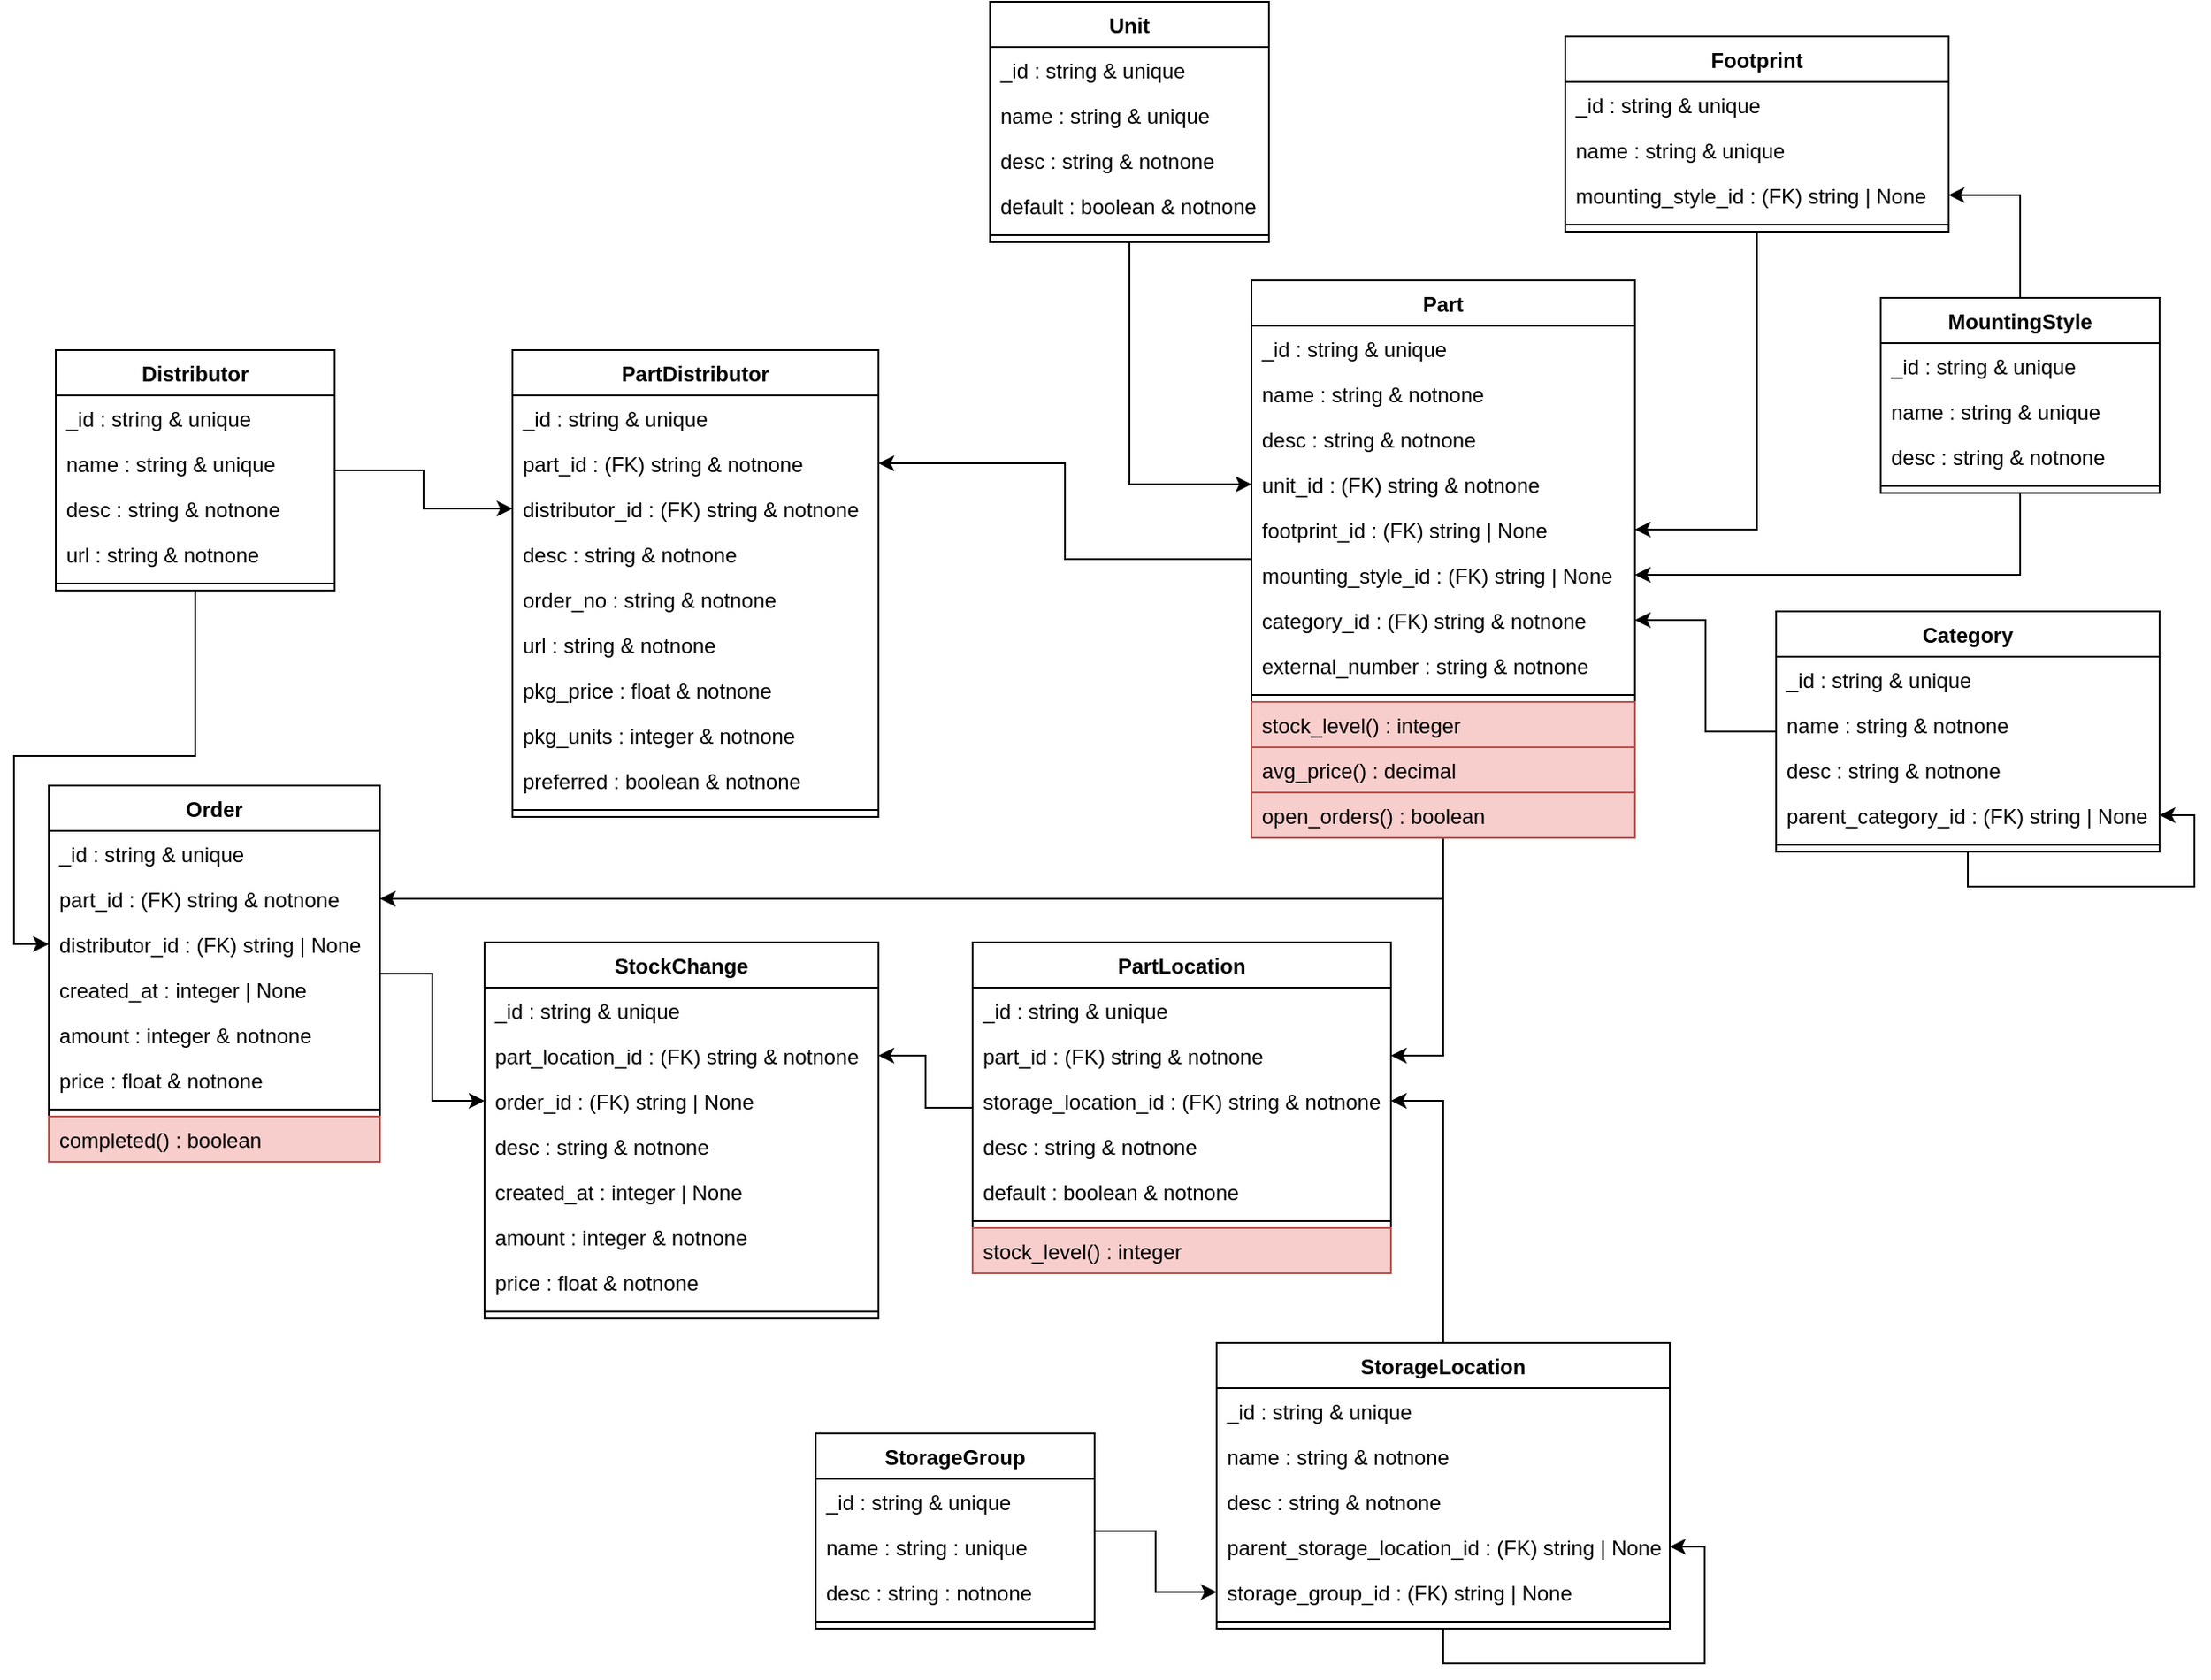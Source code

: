 <mxfile version="18.0.6" type="device"><diagram id="C5RBs43oDa-KdzZeNtuy" name="Page-1"><mxGraphModel dx="782" dy="1167" grid="1" gridSize="10" guides="1" tooltips="1" connect="1" arrows="1" fold="1" page="1" pageScale="1" pageWidth="827" pageHeight="1169" math="0" shadow="0"><root><mxCell id="WIyWlLk6GJQsqaUBKTNV-0"/><mxCell id="WIyWlLk6GJQsqaUBKTNV-1" parent="WIyWlLk6GJQsqaUBKTNV-0"/><mxCell id="fieOuZ1Hjvnu-ifnMHke-19" value="" style="edgeStyle=orthogonalEdgeStyle;rounded=0;orthogonalLoop=1;jettySize=auto;html=1;" parent="WIyWlLk6GJQsqaUBKTNV-1" source="fieOuZ1Hjvnu-ifnMHke-0" target="fieOuZ1Hjvnu-ifnMHke-12" edge="1"><mxGeometry relative="1" as="geometry"><mxPoint x="1230" y="186" as="targetPoint"/></mxGeometry></mxCell><mxCell id="cx6We09kWAZheLyucBef-14" style="edgeStyle=orthogonalEdgeStyle;rounded=0;orthogonalLoop=1;jettySize=auto;html=1;" parent="WIyWlLk6GJQsqaUBKTNV-1" source="fieOuZ1Hjvnu-ifnMHke-0" target="cx6We09kWAZheLyucBef-7" edge="1"><mxGeometry relative="1" as="geometry"/></mxCell><mxCell id="fieOuZ1Hjvnu-ifnMHke-0" value="MountingStyle" style="swimlane;fontStyle=1;align=center;verticalAlign=top;childLayout=stackLayout;horizontal=1;startSize=26;horizontalStack=0;resizeParent=1;resizeParentMax=0;resizeLast=0;collapsible=1;marginBottom=0;" parent="WIyWlLk6GJQsqaUBKTNV-1" vertex="1"><mxGeometry x="1301" y="260" width="160" height="112" as="geometry"/></mxCell><mxCell id="fieOuZ1Hjvnu-ifnMHke-1" value="_id : string &amp; unique" style="text;strokeColor=none;fillColor=none;align=left;verticalAlign=top;spacingLeft=4;spacingRight=4;overflow=hidden;rotatable=0;points=[[0,0.5],[1,0.5]];portConstraint=eastwest;" parent="fieOuZ1Hjvnu-ifnMHke-0" vertex="1"><mxGeometry y="26" width="160" height="26" as="geometry"/></mxCell><mxCell id="fieOuZ1Hjvnu-ifnMHke-4" value="name : string &amp; unique" style="text;strokeColor=none;fillColor=none;align=left;verticalAlign=top;spacingLeft=4;spacingRight=4;overflow=hidden;rotatable=0;points=[[0,0.5],[1,0.5]];portConstraint=eastwest;" parent="fieOuZ1Hjvnu-ifnMHke-0" vertex="1"><mxGeometry y="52" width="160" height="26" as="geometry"/></mxCell><mxCell id="fieOuZ1Hjvnu-ifnMHke-5" value="desc : string &amp; notnone" style="text;strokeColor=none;fillColor=none;align=left;verticalAlign=top;spacingLeft=4;spacingRight=4;overflow=hidden;rotatable=0;points=[[0,0.5],[1,0.5]];portConstraint=eastwest;" parent="fieOuZ1Hjvnu-ifnMHke-0" vertex="1"><mxGeometry y="78" width="160" height="26" as="geometry"/></mxCell><mxCell id="fieOuZ1Hjvnu-ifnMHke-2" value="" style="line;strokeWidth=1;fillColor=none;align=left;verticalAlign=middle;spacingTop=-1;spacingLeft=3;spacingRight=3;rotatable=0;labelPosition=right;points=[];portConstraint=eastwest;" parent="fieOuZ1Hjvnu-ifnMHke-0" vertex="1"><mxGeometry y="104" width="160" height="8" as="geometry"/></mxCell><mxCell id="cx6We09kWAZheLyucBef-13" style="edgeStyle=orthogonalEdgeStyle;rounded=0;orthogonalLoop=1;jettySize=auto;html=1;" parent="WIyWlLk6GJQsqaUBKTNV-1" source="fieOuZ1Hjvnu-ifnMHke-6" target="cx6We09kWAZheLyucBef-6" edge="1"><mxGeometry relative="1" as="geometry"><mxPoint x="1160" y="190" as="sourcePoint"/></mxGeometry></mxCell><mxCell id="fieOuZ1Hjvnu-ifnMHke-6" value="Footprint" style="swimlane;fontStyle=1;align=center;verticalAlign=top;childLayout=stackLayout;horizontal=1;startSize=26;horizontalStack=0;resizeParent=1;resizeParentMax=0;resizeLast=0;collapsible=1;marginBottom=0;" parent="WIyWlLk6GJQsqaUBKTNV-1" vertex="1"><mxGeometry x="1120" y="110" width="220" height="112" as="geometry"/></mxCell><mxCell id="fieOuZ1Hjvnu-ifnMHke-7" value="_id : string &amp; unique" style="text;strokeColor=none;fillColor=none;align=left;verticalAlign=top;spacingLeft=4;spacingRight=4;overflow=hidden;rotatable=0;points=[[0,0.5],[1,0.5]];portConstraint=eastwest;" parent="fieOuZ1Hjvnu-ifnMHke-6" vertex="1"><mxGeometry y="26" width="220" height="26" as="geometry"/></mxCell><mxCell id="fieOuZ1Hjvnu-ifnMHke-11" value="name : string &amp; unique" style="text;strokeColor=none;fillColor=none;align=left;verticalAlign=top;spacingLeft=4;spacingRight=4;overflow=hidden;rotatable=0;points=[[0,0.5],[1,0.5]];portConstraint=eastwest;" parent="fieOuZ1Hjvnu-ifnMHke-6" vertex="1"><mxGeometry y="52" width="220" height="26" as="geometry"/></mxCell><mxCell id="fieOuZ1Hjvnu-ifnMHke-12" value="mounting_style_id : (FK) string | None" style="text;strokeColor=none;fillColor=none;align=left;verticalAlign=top;spacingLeft=4;spacingRight=4;overflow=hidden;rotatable=0;points=[[0,0.5],[1,0.5]];portConstraint=eastwest;" parent="fieOuZ1Hjvnu-ifnMHke-6" vertex="1"><mxGeometry y="78" width="220" height="26" as="geometry"/></mxCell><mxCell id="fieOuZ1Hjvnu-ifnMHke-8" value="" style="line;strokeWidth=1;fillColor=none;align=left;verticalAlign=middle;spacingTop=-1;spacingLeft=3;spacingRight=3;rotatable=0;labelPosition=right;points=[];portConstraint=eastwest;" parent="fieOuZ1Hjvnu-ifnMHke-6" vertex="1"><mxGeometry y="104" width="220" height="8" as="geometry"/></mxCell><mxCell id="cx6We09kWAZheLyucBef-15" style="edgeStyle=orthogonalEdgeStyle;rounded=0;orthogonalLoop=1;jettySize=auto;html=1;" parent="WIyWlLk6GJQsqaUBKTNV-1" source="n6acj3HLX8EAkP7i3ro5-0" target="cx6We09kWAZheLyucBef-8" edge="1"><mxGeometry relative="1" as="geometry"><mxPoint x="1190" y="710" as="targetPoint"/></mxGeometry></mxCell><mxCell id="n6acj3HLX8EAkP7i3ro5-0" value="Category" style="swimlane;fontStyle=1;align=center;verticalAlign=top;childLayout=stackLayout;horizontal=1;startSize=26;horizontalStack=0;resizeParent=1;resizeParentMax=0;resizeLast=0;collapsible=1;marginBottom=0;" parent="WIyWlLk6GJQsqaUBKTNV-1" vertex="1"><mxGeometry x="1241" y="440" width="220" height="138" as="geometry"/></mxCell><mxCell id="n6acj3HLX8EAkP7i3ro5-1" value="_id : string &amp; unique" style="text;strokeColor=none;fillColor=none;align=left;verticalAlign=top;spacingLeft=4;spacingRight=4;overflow=hidden;rotatable=0;points=[[0,0.5],[1,0.5]];portConstraint=eastwest;" parent="n6acj3HLX8EAkP7i3ro5-0" vertex="1"><mxGeometry y="26" width="220" height="26" as="geometry"/></mxCell><mxCell id="n6acj3HLX8EAkP7i3ro5-4" value="name : string &amp; notnone" style="text;strokeColor=none;fillColor=none;align=left;verticalAlign=top;spacingLeft=4;spacingRight=4;overflow=hidden;rotatable=0;points=[[0,0.5],[1,0.5]];portConstraint=eastwest;" parent="n6acj3HLX8EAkP7i3ro5-0" vertex="1"><mxGeometry y="52" width="220" height="26" as="geometry"/></mxCell><mxCell id="n6acj3HLX8EAkP7i3ro5-5" value="desc : string &amp; notnone" style="text;strokeColor=none;fillColor=none;align=left;verticalAlign=top;spacingLeft=4;spacingRight=4;overflow=hidden;rotatable=0;points=[[0,0.5],[1,0.5]];portConstraint=eastwest;" parent="n6acj3HLX8EAkP7i3ro5-0" vertex="1"><mxGeometry y="78" width="220" height="26" as="geometry"/></mxCell><mxCell id="n6acj3HLX8EAkP7i3ro5-6" value="parent_category_id : (FK) string | None" style="text;strokeColor=none;fillColor=none;align=left;verticalAlign=top;spacingLeft=4;spacingRight=4;overflow=hidden;rotatable=0;points=[[0,0.5],[1,0.5]];portConstraint=eastwest;" parent="n6acj3HLX8EAkP7i3ro5-0" vertex="1"><mxGeometry y="104" width="220" height="26" as="geometry"/></mxCell><mxCell id="n6acj3HLX8EAkP7i3ro5-2" value="" style="line;strokeWidth=1;fillColor=none;align=left;verticalAlign=middle;spacingTop=-1;spacingLeft=3;spacingRight=3;rotatable=0;labelPosition=right;points=[];portConstraint=eastwest;" parent="n6acj3HLX8EAkP7i3ro5-0" vertex="1"><mxGeometry y="130" width="220" height="8" as="geometry"/></mxCell><mxCell id="n6acj3HLX8EAkP7i3ro5-7" style="edgeStyle=orthogonalEdgeStyle;rounded=0;orthogonalLoop=1;jettySize=auto;html=1;" parent="n6acj3HLX8EAkP7i3ro5-0" source="n6acj3HLX8EAkP7i3ro5-0" target="n6acj3HLX8EAkP7i3ro5-6" edge="1"><mxGeometry relative="1" as="geometry"/></mxCell><mxCell id="cx6We09kWAZheLyucBef-12" style="edgeStyle=orthogonalEdgeStyle;rounded=0;orthogonalLoop=1;jettySize=auto;html=1;" parent="WIyWlLk6GJQsqaUBKTNV-1" source="quR0RUCWNrhYLH0FBBgC-0" target="cx6We09kWAZheLyucBef-5" edge="1"><mxGeometry relative="1" as="geometry"/></mxCell><mxCell id="quR0RUCWNrhYLH0FBBgC-0" value="Unit" style="swimlane;fontStyle=1;align=center;verticalAlign=top;childLayout=stackLayout;horizontal=1;startSize=26;horizontalStack=0;resizeParent=1;resizeParentMax=0;resizeLast=0;collapsible=1;marginBottom=0;" parent="WIyWlLk6GJQsqaUBKTNV-1" vertex="1"><mxGeometry x="790" y="90" width="160" height="138" as="geometry"/></mxCell><mxCell id="quR0RUCWNrhYLH0FBBgC-1" value="_id : string &amp; unique" style="text;strokeColor=none;fillColor=none;align=left;verticalAlign=top;spacingLeft=4;spacingRight=4;overflow=hidden;rotatable=0;points=[[0,0.5],[1,0.5]];portConstraint=eastwest;" parent="quR0RUCWNrhYLH0FBBgC-0" vertex="1"><mxGeometry y="26" width="160" height="26" as="geometry"/></mxCell><mxCell id="quR0RUCWNrhYLH0FBBgC-4" value="name : string &amp; unique" style="text;strokeColor=none;fillColor=none;align=left;verticalAlign=top;spacingLeft=4;spacingRight=4;overflow=hidden;rotatable=0;points=[[0,0.5],[1,0.5]];portConstraint=eastwest;" parent="quR0RUCWNrhYLH0FBBgC-0" vertex="1"><mxGeometry y="52" width="160" height="26" as="geometry"/></mxCell><mxCell id="quR0RUCWNrhYLH0FBBgC-5" value="desc : string &amp; notnone" style="text;strokeColor=none;fillColor=none;align=left;verticalAlign=top;spacingLeft=4;spacingRight=4;overflow=hidden;rotatable=0;points=[[0,0.5],[1,0.5]];portConstraint=eastwest;" parent="quR0RUCWNrhYLH0FBBgC-0" vertex="1"><mxGeometry y="78" width="160" height="26" as="geometry"/></mxCell><mxCell id="quR0RUCWNrhYLH0FBBgC-6" value="default : boolean &amp; notnone" style="text;strokeColor=none;fillColor=none;align=left;verticalAlign=top;spacingLeft=4;spacingRight=4;overflow=hidden;rotatable=0;points=[[0,0.5],[1,0.5]];portConstraint=eastwest;" parent="quR0RUCWNrhYLH0FBBgC-0" vertex="1"><mxGeometry y="104" width="160" height="26" as="geometry"/></mxCell><mxCell id="quR0RUCWNrhYLH0FBBgC-2" value="" style="line;strokeWidth=1;fillColor=none;align=left;verticalAlign=middle;spacingTop=-1;spacingLeft=3;spacingRight=3;rotatable=0;labelPosition=right;points=[];portConstraint=eastwest;" parent="quR0RUCWNrhYLH0FBBgC-0" vertex="1"><mxGeometry y="130" width="160" height="8" as="geometry"/></mxCell><mxCell id="98f_hOmcCUHD79u9j--Q-17" value="" style="edgeStyle=orthogonalEdgeStyle;rounded=0;orthogonalLoop=1;jettySize=auto;html=1;" parent="WIyWlLk6GJQsqaUBKTNV-1" source="cx6We09kWAZheLyucBef-0" target="98f_hOmcCUHD79u9j--Q-7" edge="1"><mxGeometry relative="1" as="geometry"/></mxCell><mxCell id="d0TJE07YWbpqAG9XuO4Q-10" value="" style="edgeStyle=orthogonalEdgeStyle;rounded=0;orthogonalLoop=1;jettySize=auto;html=1;" parent="WIyWlLk6GJQsqaUBKTNV-1" source="cx6We09kWAZheLyucBef-0" target="d0TJE07YWbpqAG9XuO4Q-5" edge="1"><mxGeometry relative="1" as="geometry"/></mxCell><mxCell id="BTQB02f65C0l2OjVrBQR-10" value="" style="edgeStyle=orthogonalEdgeStyle;rounded=0;orthogonalLoop=1;jettySize=auto;html=1;" parent="WIyWlLk6GJQsqaUBKTNV-1" source="cx6We09kWAZheLyucBef-0" target="BTQB02f65C0l2OjVrBQR-4" edge="1"><mxGeometry x="0.067" y="20" relative="1" as="geometry"><mxPoint as="offset"/></mxGeometry></mxCell><mxCell id="cx6We09kWAZheLyucBef-0" value="Part" style="swimlane;fontStyle=1;align=center;verticalAlign=top;childLayout=stackLayout;horizontal=1;startSize=26;horizontalStack=0;resizeParent=1;resizeParentMax=0;resizeLast=0;collapsible=1;marginBottom=0;" parent="WIyWlLk6GJQsqaUBKTNV-1" vertex="1"><mxGeometry x="940" y="250" width="220" height="320" as="geometry"/></mxCell><mxCell id="98f_hOmcCUHD79u9j--Q-19" value="_id : string &amp; unique" style="text;strokeColor=none;fillColor=none;align=left;verticalAlign=top;spacingLeft=4;spacingRight=4;overflow=hidden;rotatable=0;points=[[0,0.5],[1,0.5]];portConstraint=eastwest;" parent="cx6We09kWAZheLyucBef-0" vertex="1"><mxGeometry y="26" width="220" height="26" as="geometry"/></mxCell><mxCell id="cx6We09kWAZheLyucBef-1" value="name : string &amp; notnone" style="text;strokeColor=none;fillColor=none;align=left;verticalAlign=top;spacingLeft=4;spacingRight=4;overflow=hidden;rotatable=0;points=[[0,0.5],[1,0.5]];portConstraint=eastwest;" parent="cx6We09kWAZheLyucBef-0" vertex="1"><mxGeometry y="52" width="220" height="26" as="geometry"/></mxCell><mxCell id="cx6We09kWAZheLyucBef-4" value="desc : string &amp; notnone" style="text;strokeColor=none;fillColor=none;align=left;verticalAlign=top;spacingLeft=4;spacingRight=4;overflow=hidden;rotatable=0;points=[[0,0.5],[1,0.5]];portConstraint=eastwest;" parent="cx6We09kWAZheLyucBef-0" vertex="1"><mxGeometry y="78" width="220" height="26" as="geometry"/></mxCell><mxCell id="cx6We09kWAZheLyucBef-5" value="unit_id : (FK) string &amp; notnone" style="text;strokeColor=none;fillColor=none;align=left;verticalAlign=top;spacingLeft=4;spacingRight=4;overflow=hidden;rotatable=0;points=[[0,0.5],[1,0.5]];portConstraint=eastwest;" parent="cx6We09kWAZheLyucBef-0" vertex="1"><mxGeometry y="104" width="220" height="26" as="geometry"/></mxCell><mxCell id="cx6We09kWAZheLyucBef-6" value="footprint_id : (FK) string | None" style="text;strokeColor=none;fillColor=none;align=left;verticalAlign=top;spacingLeft=4;spacingRight=4;overflow=hidden;rotatable=0;points=[[0,0.5],[1,0.5]];portConstraint=eastwest;" parent="cx6We09kWAZheLyucBef-0" vertex="1"><mxGeometry y="130" width="220" height="26" as="geometry"/></mxCell><mxCell id="cx6We09kWAZheLyucBef-7" value="mounting_style_id : (FK) string | None" style="text;strokeColor=none;fillColor=none;align=left;verticalAlign=top;spacingLeft=4;spacingRight=4;overflow=hidden;rotatable=0;points=[[0,0.5],[1,0.5]];portConstraint=eastwest;" parent="cx6We09kWAZheLyucBef-0" vertex="1"><mxGeometry y="156" width="220" height="26" as="geometry"/></mxCell><mxCell id="cx6We09kWAZheLyucBef-8" value="category_id : (FK) string &amp; notnone" style="text;strokeColor=none;fillColor=none;align=left;verticalAlign=top;spacingLeft=4;spacingRight=4;overflow=hidden;rotatable=0;points=[[0,0.5],[1,0.5]];portConstraint=eastwest;" parent="cx6We09kWAZheLyucBef-0" vertex="1"><mxGeometry y="182" width="220" height="26" as="geometry"/></mxCell><mxCell id="cx6We09kWAZheLyucBef-17" value="external_number : string &amp; notnone" style="text;strokeColor=none;fillColor=none;align=left;verticalAlign=top;spacingLeft=4;spacingRight=4;overflow=hidden;rotatable=0;points=[[0,0.5],[1,0.5]];portConstraint=eastwest;" parent="cx6We09kWAZheLyucBef-0" vertex="1"><mxGeometry y="208" width="220" height="26" as="geometry"/></mxCell><mxCell id="cx6We09kWAZheLyucBef-2" value="" style="line;strokeWidth=1;fillColor=none;align=left;verticalAlign=middle;spacingTop=-1;spacingLeft=3;spacingRight=3;rotatable=0;labelPosition=right;points=[];portConstraint=eastwest;" parent="cx6We09kWAZheLyucBef-0" vertex="1"><mxGeometry y="234" width="220" height="8" as="geometry"/></mxCell><mxCell id="cx6We09kWAZheLyucBef-18" value="stock_level() : integer" style="text;strokeColor=#b85450;fillColor=#f8cecc;align=left;verticalAlign=top;spacingLeft=4;spacingRight=4;overflow=hidden;rotatable=0;points=[[0,0.5],[1,0.5]];portConstraint=eastwest;" parent="cx6We09kWAZheLyucBef-0" vertex="1"><mxGeometry y="242" width="220" height="26" as="geometry"/></mxCell><mxCell id="cx6We09kWAZheLyucBef-19" value="avg_price() : decimal" style="text;strokeColor=#b85450;fillColor=#f8cecc;align=left;verticalAlign=top;spacingLeft=4;spacingRight=4;overflow=hidden;rotatable=0;points=[[0,0.5],[1,0.5]];portConstraint=eastwest;" parent="cx6We09kWAZheLyucBef-0" vertex="1"><mxGeometry y="268" width="220" height="26" as="geometry"/></mxCell><mxCell id="cx6We09kWAZheLyucBef-9" value="open_orders() : boolean" style="text;strokeColor=#b85450;fillColor=#f8cecc;align=left;verticalAlign=top;spacingLeft=4;spacingRight=4;overflow=hidden;rotatable=0;points=[[0,0.5],[1,0.5]];portConstraint=eastwest;" parent="cx6We09kWAZheLyucBef-0" vertex="1"><mxGeometry y="294" width="220" height="26" as="geometry"/></mxCell><mxCell id="98f_hOmcCUHD79u9j--Q-16" style="edgeStyle=orthogonalEdgeStyle;rounded=0;orthogonalLoop=1;jettySize=auto;html=1;" parent="WIyWlLk6GJQsqaUBKTNV-1" source="98f_hOmcCUHD79u9j--Q-0" target="98f_hOmcCUHD79u9j--Q-10" edge="1"><mxGeometry relative="1" as="geometry"/></mxCell><mxCell id="d0TJE07YWbpqAG9XuO4Q-9" value="" style="edgeStyle=orthogonalEdgeStyle;rounded=0;orthogonalLoop=1;jettySize=auto;html=1;" parent="WIyWlLk6GJQsqaUBKTNV-1" source="98f_hOmcCUHD79u9j--Q-0" target="d0TJE07YWbpqAG9XuO4Q-4" edge="1"><mxGeometry relative="1" as="geometry"/></mxCell><mxCell id="98f_hOmcCUHD79u9j--Q-0" value="Distributor" style="swimlane;fontStyle=1;align=center;verticalAlign=top;childLayout=stackLayout;horizontal=1;startSize=26;horizontalStack=0;resizeParent=1;resizeParentMax=0;resizeLast=0;collapsible=1;marginBottom=0;" parent="WIyWlLk6GJQsqaUBKTNV-1" vertex="1"><mxGeometry x="254" y="290" width="160" height="138" as="geometry"/></mxCell><mxCell id="98f_hOmcCUHD79u9j--Q-20" value="_id : string &amp; unique" style="text;strokeColor=none;fillColor=none;align=left;verticalAlign=top;spacingLeft=4;spacingRight=4;overflow=hidden;rotatable=0;points=[[0,0.5],[1,0.5]];portConstraint=eastwest;" parent="98f_hOmcCUHD79u9j--Q-0" vertex="1"><mxGeometry y="26" width="160" height="26" as="geometry"/></mxCell><mxCell id="98f_hOmcCUHD79u9j--Q-1" value="name : string &amp; unique" style="text;strokeColor=none;fillColor=none;align=left;verticalAlign=top;spacingLeft=4;spacingRight=4;overflow=hidden;rotatable=0;points=[[0,0.5],[1,0.5]];portConstraint=eastwest;" parent="98f_hOmcCUHD79u9j--Q-0" vertex="1"><mxGeometry y="52" width="160" height="26" as="geometry"/></mxCell><mxCell id="98f_hOmcCUHD79u9j--Q-4" value="desc : string &amp; notnone" style="text;strokeColor=none;fillColor=none;align=left;verticalAlign=top;spacingLeft=4;spacingRight=4;overflow=hidden;rotatable=0;points=[[0,0.5],[1,0.5]];portConstraint=eastwest;" parent="98f_hOmcCUHD79u9j--Q-0" vertex="1"><mxGeometry y="78" width="160" height="26" as="geometry"/></mxCell><mxCell id="98f_hOmcCUHD79u9j--Q-5" value="url : string &amp; notnone" style="text;strokeColor=none;fillColor=none;align=left;verticalAlign=top;spacingLeft=4;spacingRight=4;overflow=hidden;rotatable=0;points=[[0,0.5],[1,0.5]];portConstraint=eastwest;" parent="98f_hOmcCUHD79u9j--Q-0" vertex="1"><mxGeometry y="104" width="160" height="26" as="geometry"/></mxCell><mxCell id="98f_hOmcCUHD79u9j--Q-2" value="" style="line;strokeWidth=1;fillColor=none;align=left;verticalAlign=middle;spacingTop=-1;spacingLeft=3;spacingRight=3;rotatable=0;labelPosition=right;points=[];portConstraint=eastwest;" parent="98f_hOmcCUHD79u9j--Q-0" vertex="1"><mxGeometry y="130" width="160" height="8" as="geometry"/></mxCell><mxCell id="98f_hOmcCUHD79u9j--Q-6" value="PartDistributor" style="swimlane;fontStyle=1;align=center;verticalAlign=top;childLayout=stackLayout;horizontal=1;startSize=26;horizontalStack=0;resizeParent=1;resizeParentMax=0;resizeLast=0;collapsible=1;marginBottom=0;" parent="WIyWlLk6GJQsqaUBKTNV-1" vertex="1"><mxGeometry x="516" y="290" width="210" height="268" as="geometry"/></mxCell><mxCell id="98f_hOmcCUHD79u9j--Q-18" value="_id : string &amp; unique" style="text;strokeColor=none;fillColor=none;align=left;verticalAlign=top;spacingLeft=4;spacingRight=4;overflow=hidden;rotatable=0;points=[[0,0.5],[1,0.5]];portConstraint=eastwest;" parent="98f_hOmcCUHD79u9j--Q-6" vertex="1"><mxGeometry y="26" width="210" height="26" as="geometry"/></mxCell><mxCell id="98f_hOmcCUHD79u9j--Q-7" value="part_id : (FK) string &amp; notnone" style="text;strokeColor=none;fillColor=none;align=left;verticalAlign=top;spacingLeft=4;spacingRight=4;overflow=hidden;rotatable=0;points=[[0,0.5],[1,0.5]];portConstraint=eastwest;" parent="98f_hOmcCUHD79u9j--Q-6" vertex="1"><mxGeometry y="52" width="210" height="26" as="geometry"/></mxCell><mxCell id="98f_hOmcCUHD79u9j--Q-10" value="distributor_id : (FK) string &amp; notnone" style="text;strokeColor=none;fillColor=none;align=left;verticalAlign=top;spacingLeft=4;spacingRight=4;overflow=hidden;rotatable=0;points=[[0,0.5],[1,0.5]];portConstraint=eastwest;" parent="98f_hOmcCUHD79u9j--Q-6" vertex="1"><mxGeometry y="78" width="210" height="26" as="geometry"/></mxCell><mxCell id="98f_hOmcCUHD79u9j--Q-11" value="desc : string &amp; notnone" style="text;strokeColor=none;fillColor=none;align=left;verticalAlign=top;spacingLeft=4;spacingRight=4;overflow=hidden;rotatable=0;points=[[0,0.5],[1,0.5]];portConstraint=eastwest;" parent="98f_hOmcCUHD79u9j--Q-6" vertex="1"><mxGeometry y="104" width="210" height="26" as="geometry"/></mxCell><mxCell id="98f_hOmcCUHD79u9j--Q-21" value="order_no : string &amp; notnone" style="text;strokeColor=none;fillColor=none;align=left;verticalAlign=top;spacingLeft=4;spacingRight=4;overflow=hidden;rotatable=0;points=[[0,0.5],[1,0.5]];portConstraint=eastwest;" parent="98f_hOmcCUHD79u9j--Q-6" vertex="1"><mxGeometry y="130" width="210" height="26" as="geometry"/></mxCell><mxCell id="98f_hOmcCUHD79u9j--Q-12" value="url : string &amp; notnone" style="text;strokeColor=none;fillColor=none;align=left;verticalAlign=top;spacingLeft=4;spacingRight=4;overflow=hidden;rotatable=0;points=[[0,0.5],[1,0.5]];portConstraint=eastwest;" parent="98f_hOmcCUHD79u9j--Q-6" vertex="1"><mxGeometry y="156" width="210" height="26" as="geometry"/></mxCell><mxCell id="98f_hOmcCUHD79u9j--Q-13" value="pkg_price : float &amp; notnone" style="text;strokeColor=none;fillColor=none;align=left;verticalAlign=top;spacingLeft=4;spacingRight=4;overflow=hidden;rotatable=0;points=[[0,0.5],[1,0.5]];portConstraint=eastwest;" parent="98f_hOmcCUHD79u9j--Q-6" vertex="1"><mxGeometry y="182" width="210" height="26" as="geometry"/></mxCell><mxCell id="98f_hOmcCUHD79u9j--Q-14" value="pkg_units : integer &amp; notnone" style="text;strokeColor=none;fillColor=none;align=left;verticalAlign=top;spacingLeft=4;spacingRight=4;overflow=hidden;rotatable=0;points=[[0,0.5],[1,0.5]];portConstraint=eastwest;" parent="98f_hOmcCUHD79u9j--Q-6" vertex="1"><mxGeometry y="208" width="210" height="26" as="geometry"/></mxCell><mxCell id="98f_hOmcCUHD79u9j--Q-15" value="preferred : boolean &amp; notnone" style="text;strokeColor=none;fillColor=none;align=left;verticalAlign=top;spacingLeft=4;spacingRight=4;overflow=hidden;rotatable=0;points=[[0,0.5],[1,0.5]];portConstraint=eastwest;" parent="98f_hOmcCUHD79u9j--Q-6" vertex="1"><mxGeometry y="234" width="210" height="26" as="geometry"/></mxCell><mxCell id="98f_hOmcCUHD79u9j--Q-8" value="" style="line;strokeWidth=1;fillColor=none;align=left;verticalAlign=middle;spacingTop=-1;spacingLeft=3;spacingRight=3;rotatable=0;labelPosition=right;points=[];portConstraint=eastwest;" parent="98f_hOmcCUHD79u9j--Q-6" vertex="1"><mxGeometry y="260" width="210" height="8" as="geometry"/></mxCell><mxCell id="hC7RkX7ZNGoqT86NBRkz-14" style="edgeStyle=orthogonalEdgeStyle;rounded=0;orthogonalLoop=1;jettySize=auto;html=1;" parent="WIyWlLk6GJQsqaUBKTNV-1" source="hC7RkX7ZNGoqT86NBRkz-0" target="hC7RkX7ZNGoqT86NBRkz-13" edge="1"><mxGeometry relative="1" as="geometry"/></mxCell><mxCell id="hC7RkX7ZNGoqT86NBRkz-0" value="StorageGroup" style="swimlane;fontStyle=1;align=center;verticalAlign=top;childLayout=stackLayout;horizontal=1;startSize=26;horizontalStack=0;resizeParent=1;resizeParentMax=0;resizeLast=0;collapsible=1;marginBottom=0;" parent="WIyWlLk6GJQsqaUBKTNV-1" vertex="1"><mxGeometry x="690" y="912" width="160" height="112" as="geometry"/></mxCell><mxCell id="hC7RkX7ZNGoqT86NBRkz-1" value="_id : string &amp; unique" style="text;strokeColor=none;fillColor=none;align=left;verticalAlign=top;spacingLeft=4;spacingRight=4;overflow=hidden;rotatable=0;points=[[0,0.5],[1,0.5]];portConstraint=eastwest;" parent="hC7RkX7ZNGoqT86NBRkz-0" vertex="1"><mxGeometry y="26" width="160" height="26" as="geometry"/></mxCell><mxCell id="hC7RkX7ZNGoqT86NBRkz-4" value="name : string : unique" style="text;strokeColor=none;fillColor=none;align=left;verticalAlign=top;spacingLeft=4;spacingRight=4;overflow=hidden;rotatable=0;points=[[0,0.5],[1,0.5]];portConstraint=eastwest;" parent="hC7RkX7ZNGoqT86NBRkz-0" vertex="1"><mxGeometry y="52" width="160" height="26" as="geometry"/></mxCell><mxCell id="hC7RkX7ZNGoqT86NBRkz-5" value="desc : string : notnone" style="text;strokeColor=none;fillColor=none;align=left;verticalAlign=top;spacingLeft=4;spacingRight=4;overflow=hidden;rotatable=0;points=[[0,0.5],[1,0.5]];portConstraint=eastwest;" parent="hC7RkX7ZNGoqT86NBRkz-0" vertex="1"><mxGeometry y="78" width="160" height="26" as="geometry"/></mxCell><mxCell id="hC7RkX7ZNGoqT86NBRkz-2" value="" style="line;strokeWidth=1;fillColor=none;align=left;verticalAlign=middle;spacingTop=-1;spacingLeft=3;spacingRight=3;rotatable=0;labelPosition=right;points=[];portConstraint=eastwest;" parent="hC7RkX7ZNGoqT86NBRkz-0" vertex="1"><mxGeometry y="104" width="160" height="8" as="geometry"/></mxCell><mxCell id="BTQB02f65C0l2OjVrBQR-9" value="" style="edgeStyle=orthogonalEdgeStyle;rounded=0;orthogonalLoop=1;jettySize=auto;html=1;" parent="WIyWlLk6GJQsqaUBKTNV-1" source="hC7RkX7ZNGoqT86NBRkz-6" target="BTQB02f65C0l2OjVrBQR-5" edge="1"><mxGeometry relative="1" as="geometry"/></mxCell><mxCell id="hC7RkX7ZNGoqT86NBRkz-6" value="StorageLocation" style="swimlane;fontStyle=1;align=center;verticalAlign=top;childLayout=stackLayout;horizontal=1;startSize=26;horizontalStack=0;resizeParent=1;resizeParentMax=0;resizeLast=0;collapsible=1;marginBottom=0;" parent="WIyWlLk6GJQsqaUBKTNV-1" vertex="1"><mxGeometry x="920" y="860" width="260" height="164" as="geometry"/></mxCell><mxCell id="hC7RkX7ZNGoqT86NBRkz-7" value="_id : string &amp; unique" style="text;strokeColor=none;fillColor=none;align=left;verticalAlign=top;spacingLeft=4;spacingRight=4;overflow=hidden;rotatable=0;points=[[0,0.5],[1,0.5]];portConstraint=eastwest;" parent="hC7RkX7ZNGoqT86NBRkz-6" vertex="1"><mxGeometry y="26" width="260" height="26" as="geometry"/></mxCell><mxCell id="hC7RkX7ZNGoqT86NBRkz-8" value="name : string &amp; notnone" style="text;strokeColor=none;fillColor=none;align=left;verticalAlign=top;spacingLeft=4;spacingRight=4;overflow=hidden;rotatable=0;points=[[0,0.5],[1,0.5]];portConstraint=eastwest;" parent="hC7RkX7ZNGoqT86NBRkz-6" vertex="1"><mxGeometry y="52" width="260" height="26" as="geometry"/></mxCell><mxCell id="hC7RkX7ZNGoqT86NBRkz-9" value="desc : string &amp; notnone" style="text;strokeColor=none;fillColor=none;align=left;verticalAlign=top;spacingLeft=4;spacingRight=4;overflow=hidden;rotatable=0;points=[[0,0.5],[1,0.5]];portConstraint=eastwest;" parent="hC7RkX7ZNGoqT86NBRkz-6" vertex="1"><mxGeometry y="78" width="260" height="26" as="geometry"/></mxCell><mxCell id="hC7RkX7ZNGoqT86NBRkz-10" value="parent_storage_location_id : (FK) string | None" style="text;strokeColor=none;fillColor=none;align=left;verticalAlign=top;spacingLeft=4;spacingRight=4;overflow=hidden;rotatable=0;points=[[0,0.5],[1,0.5]];portConstraint=eastwest;" parent="hC7RkX7ZNGoqT86NBRkz-6" vertex="1"><mxGeometry y="104" width="260" height="26" as="geometry"/></mxCell><mxCell id="hC7RkX7ZNGoqT86NBRkz-13" value="storage_group_id : (FK) string | None" style="text;strokeColor=none;fillColor=none;align=left;verticalAlign=top;spacingLeft=4;spacingRight=4;overflow=hidden;rotatable=0;points=[[0,0.5],[1,0.5]];portConstraint=eastwest;" parent="hC7RkX7ZNGoqT86NBRkz-6" vertex="1"><mxGeometry y="130" width="260" height="26" as="geometry"/></mxCell><mxCell id="hC7RkX7ZNGoqT86NBRkz-11" value="" style="line;strokeWidth=1;fillColor=none;align=left;verticalAlign=middle;spacingTop=-1;spacingLeft=3;spacingRight=3;rotatable=0;labelPosition=right;points=[];portConstraint=eastwest;" parent="hC7RkX7ZNGoqT86NBRkz-6" vertex="1"><mxGeometry y="156" width="260" height="8" as="geometry"/></mxCell><mxCell id="hC7RkX7ZNGoqT86NBRkz-12" style="edgeStyle=orthogonalEdgeStyle;rounded=0;orthogonalLoop=1;jettySize=auto;html=1;" parent="hC7RkX7ZNGoqT86NBRkz-6" source="hC7RkX7ZNGoqT86NBRkz-6" target="hC7RkX7ZNGoqT86NBRkz-10" edge="1"><mxGeometry relative="1" as="geometry"/></mxCell><mxCell id="KFqAipPYQthTW7mh13lM-13" value="" style="edgeStyle=orthogonalEdgeStyle;rounded=0;orthogonalLoop=1;jettySize=auto;html=1;" parent="WIyWlLk6GJQsqaUBKTNV-1" source="d0TJE07YWbpqAG9XuO4Q-0" target="KFqAipPYQthTW7mh13lM-5" edge="1"><mxGeometry relative="1" as="geometry"/></mxCell><mxCell id="d0TJE07YWbpqAG9XuO4Q-0" value="Order" style="swimlane;fontStyle=1;align=center;verticalAlign=top;childLayout=stackLayout;horizontal=1;startSize=26;horizontalStack=0;resizeParent=1;resizeParentMax=0;resizeLast=0;collapsible=1;marginBottom=0;" parent="WIyWlLk6GJQsqaUBKTNV-1" vertex="1"><mxGeometry x="250" y="540" width="190" height="216" as="geometry"/></mxCell><mxCell id="d0TJE07YWbpqAG9XuO4Q-1" value="_id : string &amp; unique" style="text;strokeColor=none;fillColor=none;align=left;verticalAlign=top;spacingLeft=4;spacingRight=4;overflow=hidden;rotatable=0;points=[[0,0.5],[1,0.5]];portConstraint=eastwest;" parent="d0TJE07YWbpqAG9XuO4Q-0" vertex="1"><mxGeometry y="26" width="190" height="26" as="geometry"/></mxCell><mxCell id="d0TJE07YWbpqAG9XuO4Q-5" value="part_id : (FK) string &amp; notnone" style="text;strokeColor=none;fillColor=none;align=left;verticalAlign=top;spacingLeft=4;spacingRight=4;overflow=hidden;rotatable=0;points=[[0,0.5],[1,0.5]];portConstraint=eastwest;" parent="d0TJE07YWbpqAG9XuO4Q-0" vertex="1"><mxGeometry y="52" width="190" height="26" as="geometry"/></mxCell><mxCell id="d0TJE07YWbpqAG9XuO4Q-4" value="distributor_id : (FK) string | None" style="text;strokeColor=none;fillColor=none;align=left;verticalAlign=top;spacingLeft=4;spacingRight=4;overflow=hidden;rotatable=0;points=[[0,0.5],[1,0.5]];portConstraint=eastwest;" parent="d0TJE07YWbpqAG9XuO4Q-0" vertex="1"><mxGeometry y="78" width="190" height="26" as="geometry"/></mxCell><mxCell id="d0TJE07YWbpqAG9XuO4Q-6" value="created_at : integer | None" style="text;strokeColor=none;fillColor=none;align=left;verticalAlign=top;spacingLeft=4;spacingRight=4;overflow=hidden;rotatable=0;points=[[0,0.5],[1,0.5]];portConstraint=eastwest;" parent="d0TJE07YWbpqAG9XuO4Q-0" vertex="1"><mxGeometry y="104" width="190" height="26" as="geometry"/></mxCell><mxCell id="d0TJE07YWbpqAG9XuO4Q-7" value="amount : integer &amp; notnone" style="text;strokeColor=none;fillColor=none;align=left;verticalAlign=top;spacingLeft=4;spacingRight=4;overflow=hidden;rotatable=0;points=[[0,0.5],[1,0.5]];portConstraint=eastwest;" parent="d0TJE07YWbpqAG9XuO4Q-0" vertex="1"><mxGeometry y="130" width="190" height="26" as="geometry"/></mxCell><mxCell id="d0TJE07YWbpqAG9XuO4Q-8" value="price : float &amp; notnone" style="text;strokeColor=none;fillColor=none;align=left;verticalAlign=top;spacingLeft=4;spacingRight=4;overflow=hidden;rotatable=0;points=[[0,0.5],[1,0.5]];portConstraint=eastwest;" parent="d0TJE07YWbpqAG9XuO4Q-0" vertex="1"><mxGeometry y="156" width="190" height="26" as="geometry"/></mxCell><mxCell id="d0TJE07YWbpqAG9XuO4Q-2" value="" style="line;strokeWidth=1;fillColor=none;align=left;verticalAlign=middle;spacingTop=-1;spacingLeft=3;spacingRight=3;rotatable=0;labelPosition=right;points=[];portConstraint=eastwest;" parent="d0TJE07YWbpqAG9XuO4Q-0" vertex="1"><mxGeometry y="182" width="190" height="8" as="geometry"/></mxCell><mxCell id="d0TJE07YWbpqAG9XuO4Q-3" value="completed() : boolean" style="text;strokeColor=#b85450;fillColor=#f8cecc;align=left;verticalAlign=top;spacingLeft=4;spacingRight=4;overflow=hidden;rotatable=0;points=[[0,0.5],[1,0.5]];portConstraint=eastwest;" parent="d0TJE07YWbpqAG9XuO4Q-0" vertex="1"><mxGeometry y="190" width="190" height="26" as="geometry"/></mxCell><mxCell id="KFqAipPYQthTW7mh13lM-12" value="" style="edgeStyle=orthogonalEdgeStyle;rounded=0;orthogonalLoop=1;jettySize=auto;html=1;" parent="WIyWlLk6GJQsqaUBKTNV-1" source="BTQB02f65C0l2OjVrBQR-0" target="KFqAipPYQthTW7mh13lM-4" edge="1"><mxGeometry relative="1" as="geometry"/></mxCell><mxCell id="BTQB02f65C0l2OjVrBQR-0" value="PartLocation" style="swimlane;fontStyle=1;align=center;verticalAlign=top;childLayout=stackLayout;horizontal=1;startSize=26;horizontalStack=0;resizeParent=1;resizeParentMax=0;resizeLast=0;collapsible=1;marginBottom=0;" parent="WIyWlLk6GJQsqaUBKTNV-1" vertex="1"><mxGeometry x="780" y="630" width="240" height="190" as="geometry"/></mxCell><mxCell id="BTQB02f65C0l2OjVrBQR-1" value="_id : string &amp; unique" style="text;strokeColor=none;fillColor=none;align=left;verticalAlign=top;spacingLeft=4;spacingRight=4;overflow=hidden;rotatable=0;points=[[0,0.5],[1,0.5]];portConstraint=eastwest;" parent="BTQB02f65C0l2OjVrBQR-0" vertex="1"><mxGeometry y="26" width="240" height="26" as="geometry"/></mxCell><mxCell id="BTQB02f65C0l2OjVrBQR-4" value="part_id : (FK) string &amp; notnone" style="text;strokeColor=none;fillColor=none;align=left;verticalAlign=top;spacingLeft=4;spacingRight=4;overflow=hidden;rotatable=0;points=[[0,0.5],[1,0.5]];portConstraint=eastwest;" parent="BTQB02f65C0l2OjVrBQR-0" vertex="1"><mxGeometry y="52" width="240" height="26" as="geometry"/></mxCell><mxCell id="BTQB02f65C0l2OjVrBQR-5" value="storage_location_id : (FK) string &amp; notnone" style="text;strokeColor=none;fillColor=none;align=left;verticalAlign=top;spacingLeft=4;spacingRight=4;overflow=hidden;rotatable=0;points=[[0,0.5],[1,0.5]];portConstraint=eastwest;" parent="BTQB02f65C0l2OjVrBQR-0" vertex="1"><mxGeometry y="78" width="240" height="26" as="geometry"/></mxCell><mxCell id="BTQB02f65C0l2OjVrBQR-6" value="desc : string &amp; notnone" style="text;strokeColor=none;fillColor=none;align=left;verticalAlign=top;spacingLeft=4;spacingRight=4;overflow=hidden;rotatable=0;points=[[0,0.5],[1,0.5]];portConstraint=eastwest;" parent="BTQB02f65C0l2OjVrBQR-0" vertex="1"><mxGeometry y="104" width="240" height="26" as="geometry"/></mxCell><mxCell id="BTQB02f65C0l2OjVrBQR-7" value="default : boolean &amp; notnone" style="text;strokeColor=none;fillColor=none;align=left;verticalAlign=top;spacingLeft=4;spacingRight=4;overflow=hidden;rotatable=0;points=[[0,0.5],[1,0.5]];portConstraint=eastwest;" parent="BTQB02f65C0l2OjVrBQR-0" vertex="1"><mxGeometry y="130" width="240" height="26" as="geometry"/></mxCell><mxCell id="BTQB02f65C0l2OjVrBQR-2" value="" style="line;strokeWidth=1;fillColor=none;align=left;verticalAlign=middle;spacingTop=-1;spacingLeft=3;spacingRight=3;rotatable=0;labelPosition=right;points=[];portConstraint=eastwest;" parent="BTQB02f65C0l2OjVrBQR-0" vertex="1"><mxGeometry y="156" width="240" height="8" as="geometry"/></mxCell><mxCell id="BTQB02f65C0l2OjVrBQR-3" value="stock_level() : integer" style="text;strokeColor=#b85450;fillColor=#f8cecc;align=left;verticalAlign=top;spacingLeft=4;spacingRight=4;overflow=hidden;rotatable=0;points=[[0,0.5],[1,0.5]];portConstraint=eastwest;" parent="BTQB02f65C0l2OjVrBQR-0" vertex="1"><mxGeometry y="164" width="240" height="26" as="geometry"/></mxCell><mxCell id="KFqAipPYQthTW7mh13lM-0" value="StockChange" style="swimlane;fontStyle=1;align=center;verticalAlign=top;childLayout=stackLayout;horizontal=1;startSize=26;horizontalStack=0;resizeParent=1;resizeParentMax=0;resizeLast=0;collapsible=1;marginBottom=0;" parent="WIyWlLk6GJQsqaUBKTNV-1" vertex="1"><mxGeometry x="500" y="630" width="226" height="216" as="geometry"/></mxCell><mxCell id="KFqAipPYQthTW7mh13lM-1" value="_id : string &amp; unique" style="text;strokeColor=none;fillColor=none;align=left;verticalAlign=top;spacingLeft=4;spacingRight=4;overflow=hidden;rotatable=0;points=[[0,0.5],[1,0.5]];portConstraint=eastwest;" parent="KFqAipPYQthTW7mh13lM-0" vertex="1"><mxGeometry y="26" width="226" height="26" as="geometry"/></mxCell><mxCell id="KFqAipPYQthTW7mh13lM-4" value="part_location_id : (FK) string &amp; notnone" style="text;strokeColor=none;fillColor=none;align=left;verticalAlign=top;spacingLeft=4;spacingRight=4;overflow=hidden;rotatable=0;points=[[0,0.5],[1,0.5]];portConstraint=eastwest;" parent="KFqAipPYQthTW7mh13lM-0" vertex="1"><mxGeometry y="52" width="226" height="26" as="geometry"/></mxCell><mxCell id="KFqAipPYQthTW7mh13lM-5" value="order_id : (FK) string | None" style="text;strokeColor=none;fillColor=none;align=left;verticalAlign=top;spacingLeft=4;spacingRight=4;overflow=hidden;rotatable=0;points=[[0,0.5],[1,0.5]];portConstraint=eastwest;" parent="KFqAipPYQthTW7mh13lM-0" vertex="1"><mxGeometry y="78" width="226" height="26" as="geometry"/></mxCell><mxCell id="KFqAipPYQthTW7mh13lM-9" value="desc : string &amp; notnone" style="text;strokeColor=none;fillColor=none;align=left;verticalAlign=top;spacingLeft=4;spacingRight=4;overflow=hidden;rotatable=0;points=[[0,0.5],[1,0.5]];portConstraint=eastwest;" parent="KFqAipPYQthTW7mh13lM-0" vertex="1"><mxGeometry y="104" width="226" height="26" as="geometry"/></mxCell><mxCell id="KFqAipPYQthTW7mh13lM-6" value="created_at : integer | None" style="text;strokeColor=none;fillColor=none;align=left;verticalAlign=top;spacingLeft=4;spacingRight=4;overflow=hidden;rotatable=0;points=[[0,0.5],[1,0.5]];portConstraint=eastwest;" parent="KFqAipPYQthTW7mh13lM-0" vertex="1"><mxGeometry y="130" width="226" height="26" as="geometry"/></mxCell><mxCell id="KFqAipPYQthTW7mh13lM-7" value="amount : integer &amp; notnone" style="text;strokeColor=none;fillColor=none;align=left;verticalAlign=top;spacingLeft=4;spacingRight=4;overflow=hidden;rotatable=0;points=[[0,0.5],[1,0.5]];portConstraint=eastwest;" parent="KFqAipPYQthTW7mh13lM-0" vertex="1"><mxGeometry y="156" width="226" height="26" as="geometry"/></mxCell><mxCell id="KFqAipPYQthTW7mh13lM-8" value="price : float &amp; notnone" style="text;strokeColor=none;fillColor=none;align=left;verticalAlign=top;spacingLeft=4;spacingRight=4;overflow=hidden;rotatable=0;points=[[0,0.5],[1,0.5]];portConstraint=eastwest;" parent="KFqAipPYQthTW7mh13lM-0" vertex="1"><mxGeometry y="182" width="226" height="26" as="geometry"/></mxCell><mxCell id="KFqAipPYQthTW7mh13lM-2" value="" style="line;strokeWidth=1;fillColor=none;align=left;verticalAlign=middle;spacingTop=-1;spacingLeft=3;spacingRight=3;rotatable=0;labelPosition=right;points=[];portConstraint=eastwest;" parent="KFqAipPYQthTW7mh13lM-0" vertex="1"><mxGeometry y="208" width="226" height="8" as="geometry"/></mxCell></root></mxGraphModel></diagram></mxfile>
